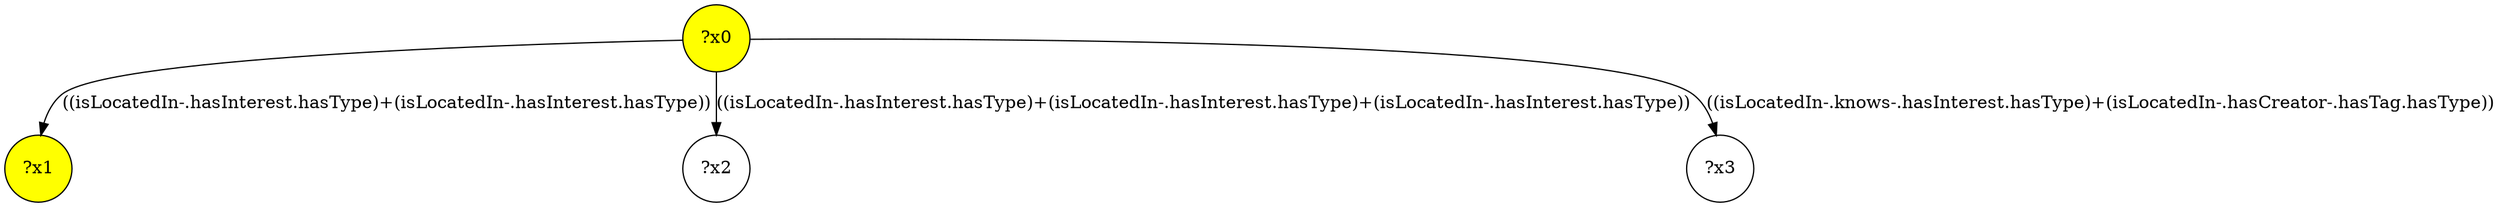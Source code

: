 digraph g {
	x0 [fillcolor="yellow", style="filled," shape=circle, label="?x0"];
	x1 [fillcolor="yellow", style="filled," shape=circle, label="?x1"];
	x0 -> x1 [label="((isLocatedIn-.hasInterest.hasType)+(isLocatedIn-.hasInterest.hasType))"];
	x2 [shape=circle, label="?x2"];
	x0 -> x2 [label="((isLocatedIn-.hasInterest.hasType)+(isLocatedIn-.hasInterest.hasType)+(isLocatedIn-.hasInterest.hasType))"];
	x3 [shape=circle, label="?x3"];
	x0 -> x3 [label="((isLocatedIn-.knows-.hasInterest.hasType)+(isLocatedIn-.hasCreator-.hasTag.hasType))"];
}
